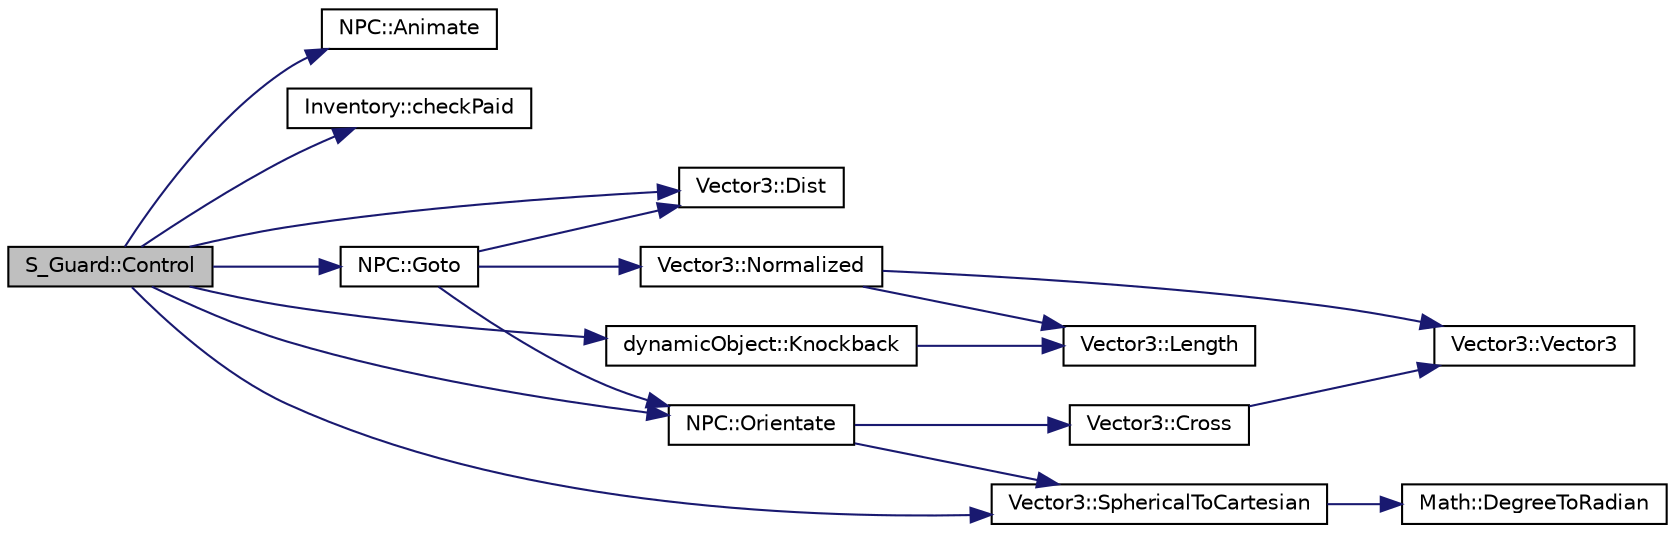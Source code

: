 digraph "S_Guard::Control"
{
  bgcolor="transparent";
  edge [fontname="Helvetica",fontsize="10",labelfontname="Helvetica",labelfontsize="10"];
  node [fontname="Helvetica",fontsize="10",shape=record];
  rankdir="LR";
  Node1 [label="S_Guard::Control",height=0.2,width=0.4,color="black", fillcolor="grey75", style="filled", fontcolor="black"];
  Node1 -> Node2 [color="midnightblue",fontsize="10",style="solid",fontname="Helvetica"];
  Node2 [label="NPC::Animate",height=0.2,width=0.4,color="black",URL="$classNPC.html#ad8a941b5f0c793cf801a7b0c8caad548",tooltip="Animation. "];
  Node1 -> Node3 [color="midnightblue",fontsize="10",style="solid",fontname="Helvetica"];
  Node3 [label="Inventory::checkPaid",height=0.2,width=0.4,color="black",URL="$classInventory.html#add9b431527557df4a701a54db3d56d75",tooltip="Inventory checkPaid function to check if the items in inventory is already paid. "];
  Node1 -> Node4 [color="midnightblue",fontsize="10",style="solid",fontname="Helvetica"];
  Node4 [label="Vector3::Dist",height=0.2,width=0.4,color="black",URL="$structVector3.html#a17b8a054dab5e8eae02f04b0121ee194"];
  Node1 -> Node5 [color="midnightblue",fontsize="10",style="solid",fontname="Helvetica"];
  Node5 [label="NPC::Goto",height=0.2,width=0.4,color="black",URL="$classNPC.html#a6f8d69aac667c616c6e42d49358cf968",tooltip="Go to function. "];
  Node5 -> Node4 [color="midnightblue",fontsize="10",style="solid",fontname="Helvetica"];
  Node5 -> Node6 [color="midnightblue",fontsize="10",style="solid",fontname="Helvetica"];
  Node6 [label="Vector3::Normalized",height=0.2,width=0.4,color="black",URL="$structVector3.html#a2da0f00c5529bced69763320dac9c414",tooltip="Return a copy of this vector, normalized. "];
  Node6 -> Node7 [color="midnightblue",fontsize="10",style="solid",fontname="Helvetica"];
  Node7 [label="Vector3::Length",height=0.2,width=0.4,color="black",URL="$structVector3.html#a200024a8442329de9a625ed58ffe7075",tooltip="Return length of vector. "];
  Node6 -> Node8 [color="midnightblue",fontsize="10",style="solid",fontname="Helvetica"];
  Node8 [label="Vector3::Vector3",height=0.2,width=0.4,color="black",URL="$structVector3.html#afa5e0c801fc2c8a820a54ea99302fe08",tooltip="Vector3 default constructor. "];
  Node5 -> Node9 [color="midnightblue",fontsize="10",style="solid",fontname="Helvetica"];
  Node9 [label="NPC::Orientate",height=0.2,width=0.4,color="black",URL="$classNPC.html#a1dd6753d963d97c35971f223843fa20b",tooltip="Orientation. "];
  Node9 -> Node10 [color="midnightblue",fontsize="10",style="solid",fontname="Helvetica"];
  Node10 [label="Vector3::Cross",height=0.2,width=0.4,color="black",URL="$structVector3.html#aa1cdc5357009b47fe585ddd61e263aad",tooltip="Cross product of 2 vectors. "];
  Node10 -> Node8 [color="midnightblue",fontsize="10",style="solid",fontname="Helvetica"];
  Node9 -> Node11 [color="midnightblue",fontsize="10",style="solid",fontname="Helvetica"];
  Node11 [label="Vector3::SphericalToCartesian",height=0.2,width=0.4,color="black",URL="$structVector3.html#ab3b1af4c82ca09bf8ce997c205e3cb10"];
  Node11 -> Node12 [color="midnightblue",fontsize="10",style="solid",fontname="Helvetica"];
  Node12 [label="Math::DegreeToRadian",height=0.2,width=0.4,color="black",URL="$namespaceMath.html#ac04b987cc6c574a059e68cb58f58c09a",tooltip="Converts from degrees to radians. "];
  Node1 -> Node13 [color="midnightblue",fontsize="10",style="solid",fontname="Helvetica"];
  Node13 [label="dynamicObject::Knockback",height=0.2,width=0.4,color="black",URL="$classdynamicObject.html#a6baf2001dbd9c86003c2c1f1ddfe3612"];
  Node13 -> Node7 [color="midnightblue",fontsize="10",style="solid",fontname="Helvetica"];
  Node1 -> Node9 [color="midnightblue",fontsize="10",style="solid",fontname="Helvetica"];
  Node1 -> Node11 [color="midnightblue",fontsize="10",style="solid",fontname="Helvetica"];
}
